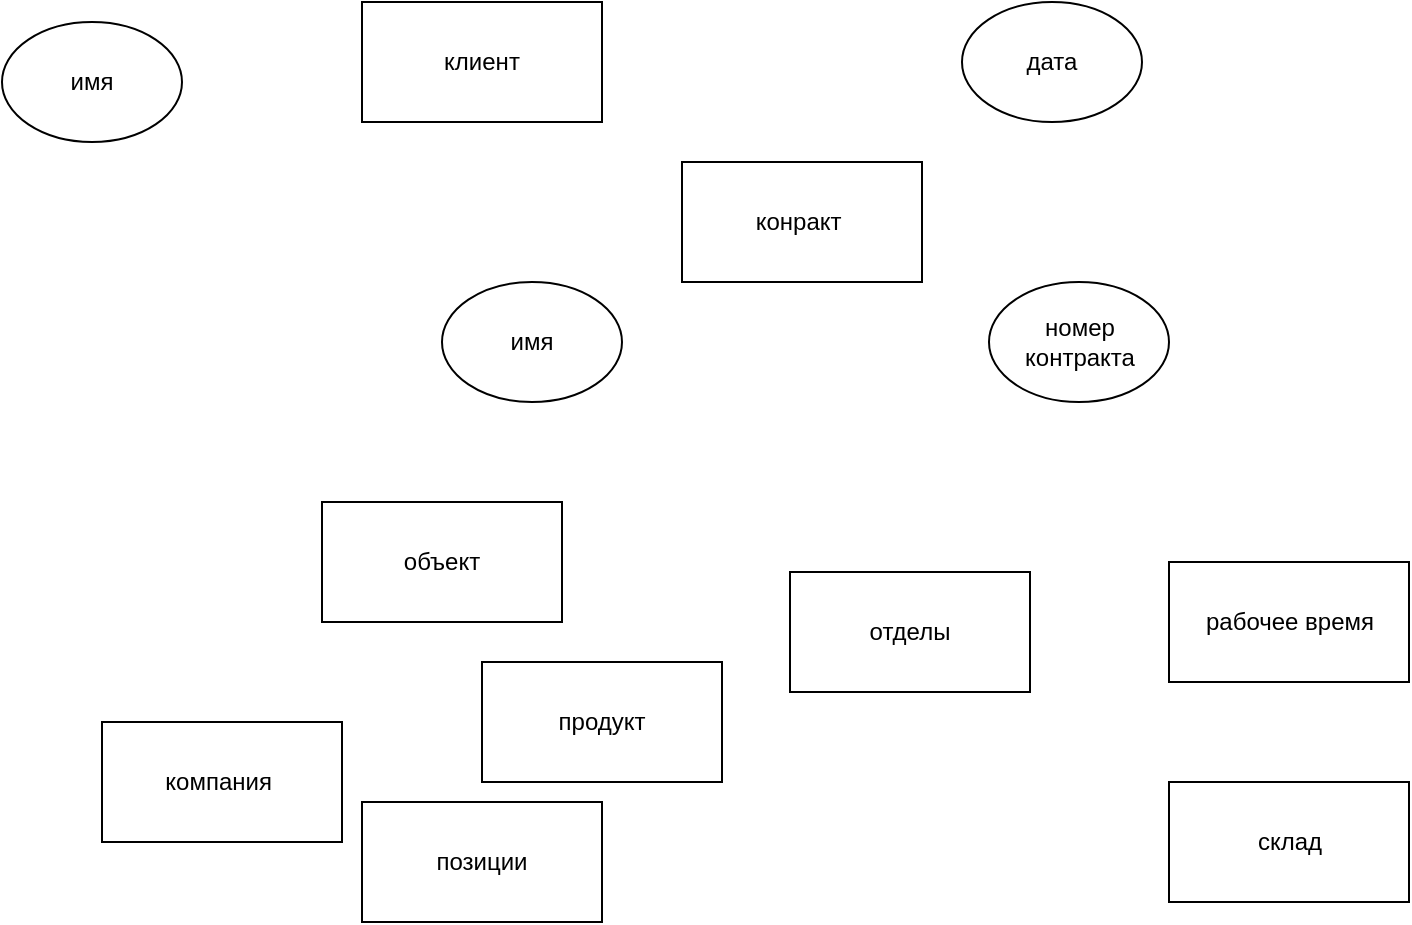 <mxfile version="22.1.11" type="github">
  <diagram name="Страница — 1" id="KYFe5mRZI-944IgwKKB5">
    <mxGraphModel dx="1290" dy="583" grid="1" gridSize="10" guides="1" tooltips="1" connect="1" arrows="1" fold="1" page="1" pageScale="1" pageWidth="827" pageHeight="1169" math="0" shadow="0">
      <root>
        <mxCell id="0" />
        <mxCell id="1" parent="0" />
        <mxCell id="JqRM4Z1YigFQHlJ7MbCL-1" value="конракт&amp;nbsp;" style="rounded=0;whiteSpace=wrap;html=1;" vertex="1" parent="1">
          <mxGeometry x="360" y="320" width="120" height="60" as="geometry" />
        </mxCell>
        <mxCell id="JqRM4Z1YigFQHlJ7MbCL-2" value="компания&amp;nbsp;" style="rounded=0;whiteSpace=wrap;html=1;" vertex="1" parent="1">
          <mxGeometry x="70" y="600" width="120" height="60" as="geometry" />
        </mxCell>
        <mxCell id="JqRM4Z1YigFQHlJ7MbCL-3" value="рабочее время" style="rounded=0;whiteSpace=wrap;html=1;" vertex="1" parent="1">
          <mxGeometry x="603.5" y="520" width="120" height="60" as="geometry" />
        </mxCell>
        <mxCell id="JqRM4Z1YigFQHlJ7MbCL-4" value="склад" style="rounded=0;whiteSpace=wrap;html=1;" vertex="1" parent="1">
          <mxGeometry x="603.5" y="630" width="120" height="60" as="geometry" />
        </mxCell>
        <mxCell id="JqRM4Z1YigFQHlJ7MbCL-5" value="клиент" style="rounded=0;whiteSpace=wrap;html=1;" vertex="1" parent="1">
          <mxGeometry x="200" y="240" width="120" height="60" as="geometry" />
        </mxCell>
        <mxCell id="JqRM4Z1YigFQHlJ7MbCL-6" value="продукт" style="rounded=0;whiteSpace=wrap;html=1;" vertex="1" parent="1">
          <mxGeometry x="260" y="570" width="120" height="60" as="geometry" />
        </mxCell>
        <mxCell id="JqRM4Z1YigFQHlJ7MbCL-7" value="отделы" style="rounded=0;whiteSpace=wrap;html=1;" vertex="1" parent="1">
          <mxGeometry x="414" y="525" width="120" height="60" as="geometry" />
        </mxCell>
        <mxCell id="JqRM4Z1YigFQHlJ7MbCL-9" value="объект" style="rounded=0;whiteSpace=wrap;html=1;" vertex="1" parent="1">
          <mxGeometry x="180" y="490" width="120" height="60" as="geometry" />
        </mxCell>
        <mxCell id="JqRM4Z1YigFQHlJ7MbCL-10" value="позиции" style="rounded=0;whiteSpace=wrap;html=1;" vertex="1" parent="1">
          <mxGeometry x="200" y="640" width="120" height="60" as="geometry" />
        </mxCell>
        <mxCell id="JqRM4Z1YigFQHlJ7MbCL-11" value="имя" style="ellipse;whiteSpace=wrap;html=1;" vertex="1" parent="1">
          <mxGeometry x="240" y="380" width="90" height="60" as="geometry" />
        </mxCell>
        <mxCell id="JqRM4Z1YigFQHlJ7MbCL-13" value="номер контракта" style="ellipse;whiteSpace=wrap;html=1;" vertex="1" parent="1">
          <mxGeometry x="513.5" y="380" width="90" height="60" as="geometry" />
        </mxCell>
        <mxCell id="JqRM4Z1YigFQHlJ7MbCL-14" value="дата" style="ellipse;whiteSpace=wrap;html=1;" vertex="1" parent="1">
          <mxGeometry x="500" y="240" width="90" height="60" as="geometry" />
        </mxCell>
        <mxCell id="JqRM4Z1YigFQHlJ7MbCL-15" value="имя" style="ellipse;whiteSpace=wrap;html=1;" vertex="1" parent="1">
          <mxGeometry x="20" y="250" width="90" height="60" as="geometry" />
        </mxCell>
      </root>
    </mxGraphModel>
  </diagram>
</mxfile>

